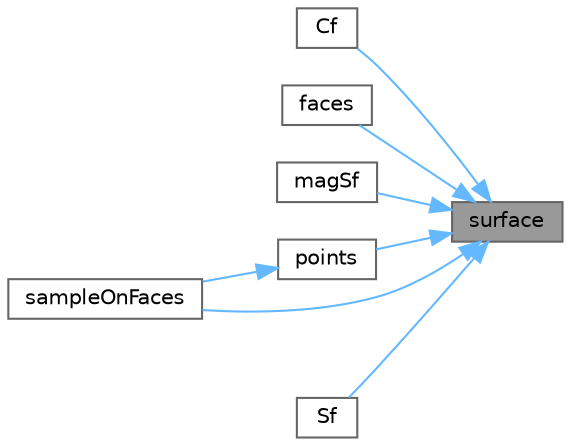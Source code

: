 digraph "surface"
{
 // LATEX_PDF_SIZE
  bgcolor="transparent";
  edge [fontname=Helvetica,fontsize=10,labelfontname=Helvetica,labelfontsize=10];
  node [fontname=Helvetica,fontsize=10,shape=box,height=0.2,width=0.4];
  rankdir="RL";
  Node1 [id="Node000001",label="surface",height=0.2,width=0.4,color="gray40", fillcolor="grey60", style="filled", fontcolor="black",tooltip=" "];
  Node1 -> Node2 [id="edge1_Node000001_Node000002",dir="back",color="steelblue1",style="solid",tooltip=" "];
  Node2 [id="Node000002",label="Cf",height=0.2,width=0.4,color="grey40", fillcolor="white", style="filled",URL="$classFoam_1_1sampledCuttingPlane.html#a819c91bdf63b59007dd19b512e24b907",tooltip=" "];
  Node1 -> Node3 [id="edge2_Node000001_Node000003",dir="back",color="steelblue1",style="solid",tooltip=" "];
  Node3 [id="Node000003",label="faces",height=0.2,width=0.4,color="grey40", fillcolor="white", style="filled",URL="$classFoam_1_1sampledCuttingPlane.html#a7fb70231893fc7905d150cef063f2be8",tooltip=" "];
  Node1 -> Node4 [id="edge3_Node000001_Node000004",dir="back",color="steelblue1",style="solid",tooltip=" "];
  Node4 [id="Node000004",label="magSf",height=0.2,width=0.4,color="grey40", fillcolor="white", style="filled",URL="$classFoam_1_1sampledCuttingPlane.html#a8e0328a009cd1f75b31cc23371e29e5b",tooltip=" "];
  Node1 -> Node5 [id="edge4_Node000001_Node000005",dir="back",color="steelblue1",style="solid",tooltip=" "];
  Node5 [id="Node000005",label="points",height=0.2,width=0.4,color="grey40", fillcolor="white", style="filled",URL="$classFoam_1_1sampledCuttingPlane.html#a05372debeb84d0a1e4aa76d8d1d7501f",tooltip=" "];
  Node5 -> Node6 [id="edge5_Node000005_Node000006",dir="back",color="steelblue1",style="solid",tooltip=" "];
  Node6 [id="Node000006",label="sampleOnFaces",height=0.2,width=0.4,color="grey40", fillcolor="white", style="filled",URL="$classFoam_1_1sampledCuttingPlane.html#a9929d343aebc5d8d33d87d5fa1d4fe5a",tooltip=" "];
  Node1 -> Node6 [id="edge6_Node000001_Node000006",dir="back",color="steelblue1",style="solid",tooltip=" "];
  Node1 -> Node7 [id="edge7_Node000001_Node000007",dir="back",color="steelblue1",style="solid",tooltip=" "];
  Node7 [id="Node000007",label="Sf",height=0.2,width=0.4,color="grey40", fillcolor="white", style="filled",URL="$classFoam_1_1sampledCuttingPlane.html#aa3949e79e8984168f17cba392a1c65b0",tooltip=" "];
}
